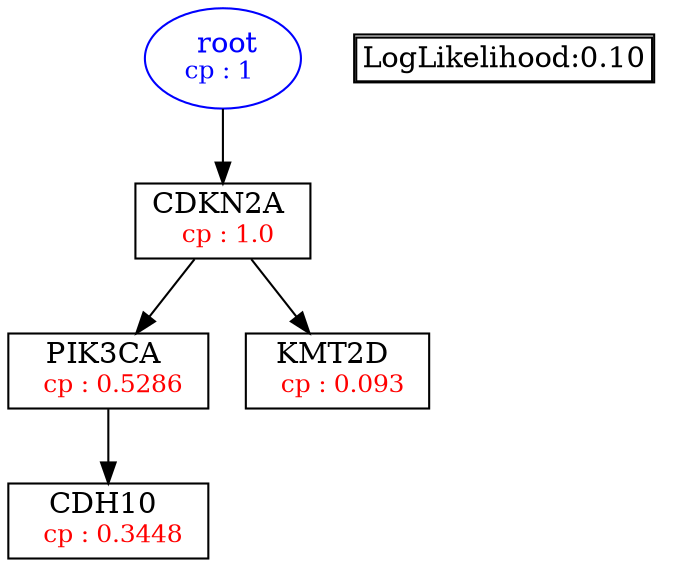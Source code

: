 digraph tree {
    "root" [label=<<font color='Blue'> root</font><br/><font color='Blue' POINT-SIZE='12'>cp : 1 </font>>, shape=oval, color=Blue];
    "S3" [label =<CDKN2A <br/> <font color='Red' POINT-SIZE='12'> cp : 1.0 </font>>, shape=box];
    "S1" [label =<PIK3CA <br/> <font color='Red' POINT-SIZE='12'> cp : 0.5286 </font>>, shape=box];
    "S2" [label =<CDH10 <br/> <font color='Red' POINT-SIZE='12'> cp : 0.3448 </font>>, shape=box];
    "S4" [label =<KMT2D <br/> <font color='Red' POINT-SIZE='12'> cp : 0.093 </font>>, shape=box];
    "root" -> "S3";
    "S3" -> "S1";
    "S3" -> "S4";
    "S1" -> "S2";

    node[shape=plaintext]
    fontsize="10"
    struct1 [label=
    <<TABLE BORDER="1" CELLBORDER="1" CELLSPACING="0" >
    <TR><TD ALIGN="LEFT">LogLikelihood:0.10</TD></TR>
    </TABLE>>];

}
